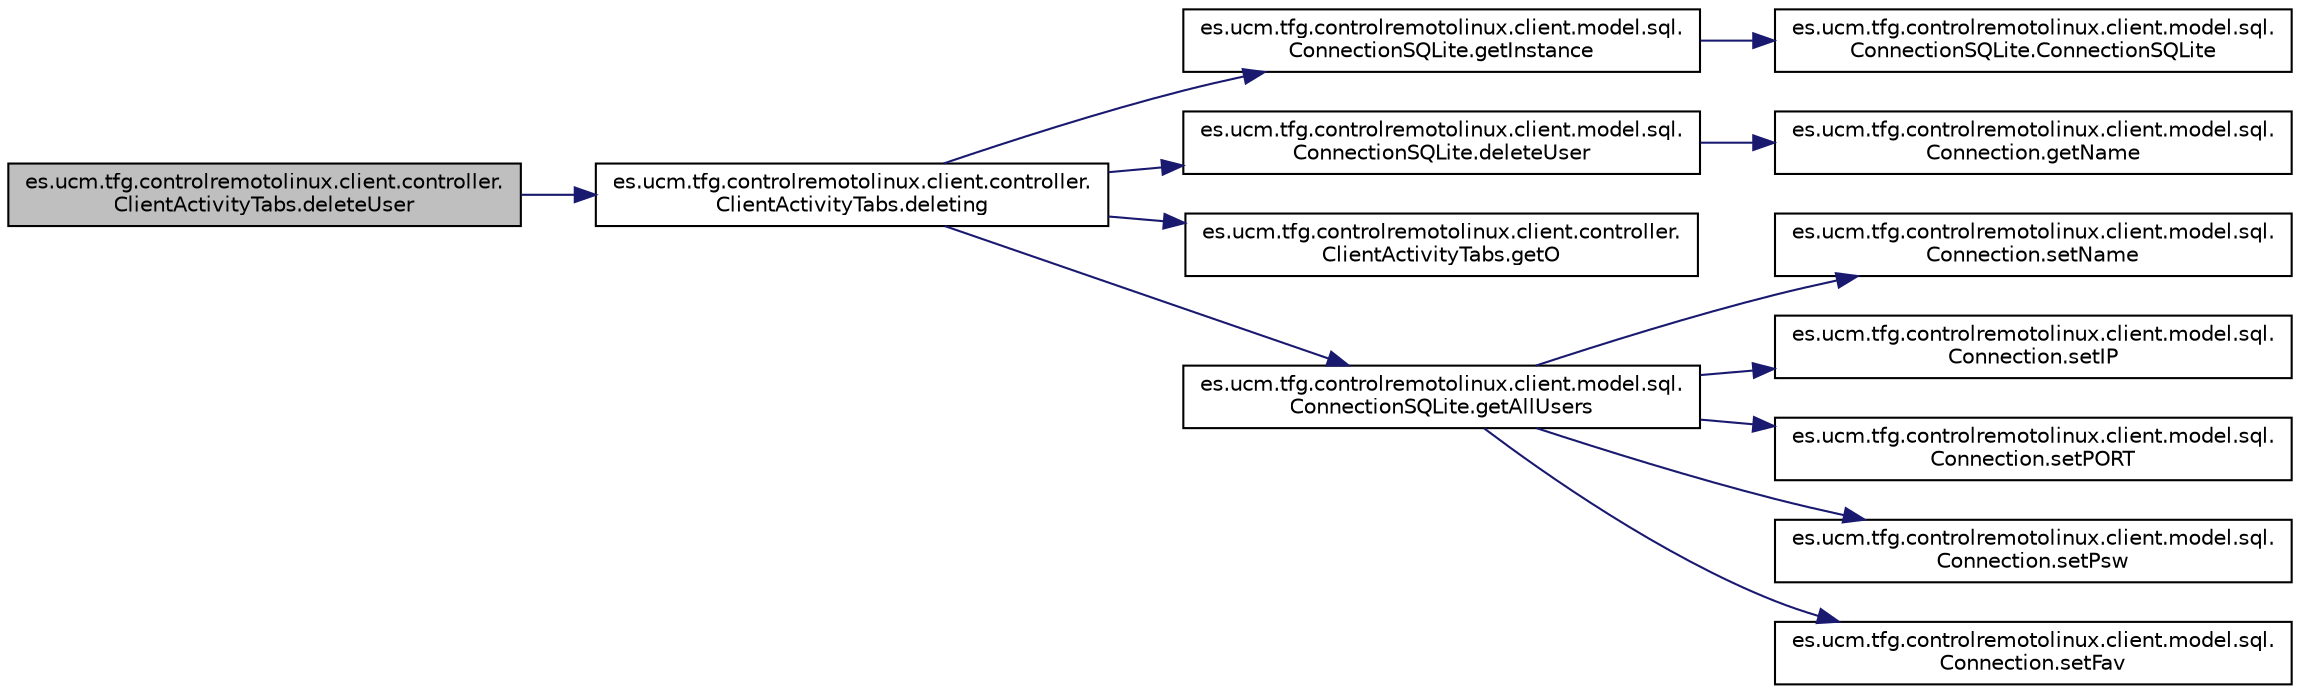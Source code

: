 digraph "es.ucm.tfg.controlremotolinux.client.controller.ClientActivityTabs.deleteUser"
{
  edge [fontname="Helvetica",fontsize="10",labelfontname="Helvetica",labelfontsize="10"];
  node [fontname="Helvetica",fontsize="10",shape=record];
  rankdir="LR";
  Node1 [label="es.ucm.tfg.controlremotolinux.client.controller.\lClientActivityTabs.deleteUser",height=0.2,width=0.4,color="black", fillcolor="grey75", style="filled" fontcolor="black"];
  Node1 -> Node2 [color="midnightblue",fontsize="10",style="solid"];
  Node2 [label="es.ucm.tfg.controlremotolinux.client.controller.\lClientActivityTabs.deleting",height=0.2,width=0.4,color="black", fillcolor="white", style="filled",URL="$classes_1_1ucm_1_1tfg_1_1controlremotolinux_1_1client_1_1controller_1_1ClientActivityTabs.html#ad0783ed34c9e4c08d8ee5dfd9b139697"];
  Node2 -> Node3 [color="midnightblue",fontsize="10",style="solid"];
  Node3 [label="es.ucm.tfg.controlremotolinux.client.model.sql.\lConnectionSQLite.getInstance",height=0.2,width=0.4,color="black", fillcolor="white", style="filled",URL="$classes_1_1ucm_1_1tfg_1_1controlremotolinux_1_1client_1_1model_1_1sql_1_1ConnectionSQLite.html#a0f82a8e698f6666f8fccedca93bafcc9"];
  Node3 -> Node4 [color="midnightblue",fontsize="10",style="solid"];
  Node4 [label="es.ucm.tfg.controlremotolinux.client.model.sql.\lConnectionSQLite.ConnectionSQLite",height=0.2,width=0.4,color="black", fillcolor="white", style="filled",URL="$classes_1_1ucm_1_1tfg_1_1controlremotolinux_1_1client_1_1model_1_1sql_1_1ConnectionSQLite.html#a4dc4c2ff2209a11e9c36fcb1574307cb"];
  Node2 -> Node5 [color="midnightblue",fontsize="10",style="solid"];
  Node5 [label="es.ucm.tfg.controlremotolinux.client.model.sql.\lConnectionSQLite.deleteUser",height=0.2,width=0.4,color="black", fillcolor="white", style="filled",URL="$classes_1_1ucm_1_1tfg_1_1controlremotolinux_1_1client_1_1model_1_1sql_1_1ConnectionSQLite.html#a6e31796809638ebc2b8eb8c440c75407",tooltip="Se elimina un usuario indicado."];
  Node5 -> Node6 [color="midnightblue",fontsize="10",style="solid"];
  Node6 [label="es.ucm.tfg.controlremotolinux.client.model.sql.\lConnection.getName",height=0.2,width=0.4,color="black", fillcolor="white", style="filled",URL="$classes_1_1ucm_1_1tfg_1_1controlremotolinux_1_1client_1_1model_1_1sql_1_1Connection.html#a6694bb1be6d9d9b2778345efe560b66b"];
  Node2 -> Node7 [color="midnightblue",fontsize="10",style="solid"];
  Node7 [label="es.ucm.tfg.controlremotolinux.client.controller.\lClientActivityTabs.getO",height=0.2,width=0.4,color="black", fillcolor="white", style="filled",URL="$classes_1_1ucm_1_1tfg_1_1controlremotolinux_1_1client_1_1controller_1_1ClientActivityTabs.html#a4a3c7682b57e70e206d5ede428e109f3"];
  Node2 -> Node8 [color="midnightblue",fontsize="10",style="solid"];
  Node8 [label="es.ucm.tfg.controlremotolinux.client.model.sql.\lConnectionSQLite.getAllUsers",height=0.2,width=0.4,color="black", fillcolor="white", style="filled",URL="$classes_1_1ucm_1_1tfg_1_1controlremotolinux_1_1client_1_1model_1_1sql_1_1ConnectionSQLite.html#ad31166c02a019e76ae6d927aa4bdf57f",tooltip="Recoge todos los usuarios."];
  Node8 -> Node9 [color="midnightblue",fontsize="10",style="solid"];
  Node9 [label="es.ucm.tfg.controlremotolinux.client.model.sql.\lConnection.setName",height=0.2,width=0.4,color="black", fillcolor="white", style="filled",URL="$classes_1_1ucm_1_1tfg_1_1controlremotolinux_1_1client_1_1model_1_1sql_1_1Connection.html#a9d5fcb33c0f99c39dbe8928472d50026"];
  Node8 -> Node10 [color="midnightblue",fontsize="10",style="solid"];
  Node10 [label="es.ucm.tfg.controlremotolinux.client.model.sql.\lConnection.setIP",height=0.2,width=0.4,color="black", fillcolor="white", style="filled",URL="$classes_1_1ucm_1_1tfg_1_1controlremotolinux_1_1client_1_1model_1_1sql_1_1Connection.html#a6ac6fc49eab23fdfd943386f5182519c"];
  Node8 -> Node11 [color="midnightblue",fontsize="10",style="solid"];
  Node11 [label="es.ucm.tfg.controlremotolinux.client.model.sql.\lConnection.setPORT",height=0.2,width=0.4,color="black", fillcolor="white", style="filled",URL="$classes_1_1ucm_1_1tfg_1_1controlremotolinux_1_1client_1_1model_1_1sql_1_1Connection.html#a8db51932b82b6c93efc1242a1ee9cb71"];
  Node8 -> Node12 [color="midnightblue",fontsize="10",style="solid"];
  Node12 [label="es.ucm.tfg.controlremotolinux.client.model.sql.\lConnection.setPsw",height=0.2,width=0.4,color="black", fillcolor="white", style="filled",URL="$classes_1_1ucm_1_1tfg_1_1controlremotolinux_1_1client_1_1model_1_1sql_1_1Connection.html#a1b97e16dfb9d2263b833bad18308297c"];
  Node8 -> Node13 [color="midnightblue",fontsize="10",style="solid"];
  Node13 [label="es.ucm.tfg.controlremotolinux.client.model.sql.\lConnection.setFav",height=0.2,width=0.4,color="black", fillcolor="white", style="filled",URL="$classes_1_1ucm_1_1tfg_1_1controlremotolinux_1_1client_1_1model_1_1sql_1_1Connection.html#a7fa3affef66dedc621aefad4fd74816a"];
}

